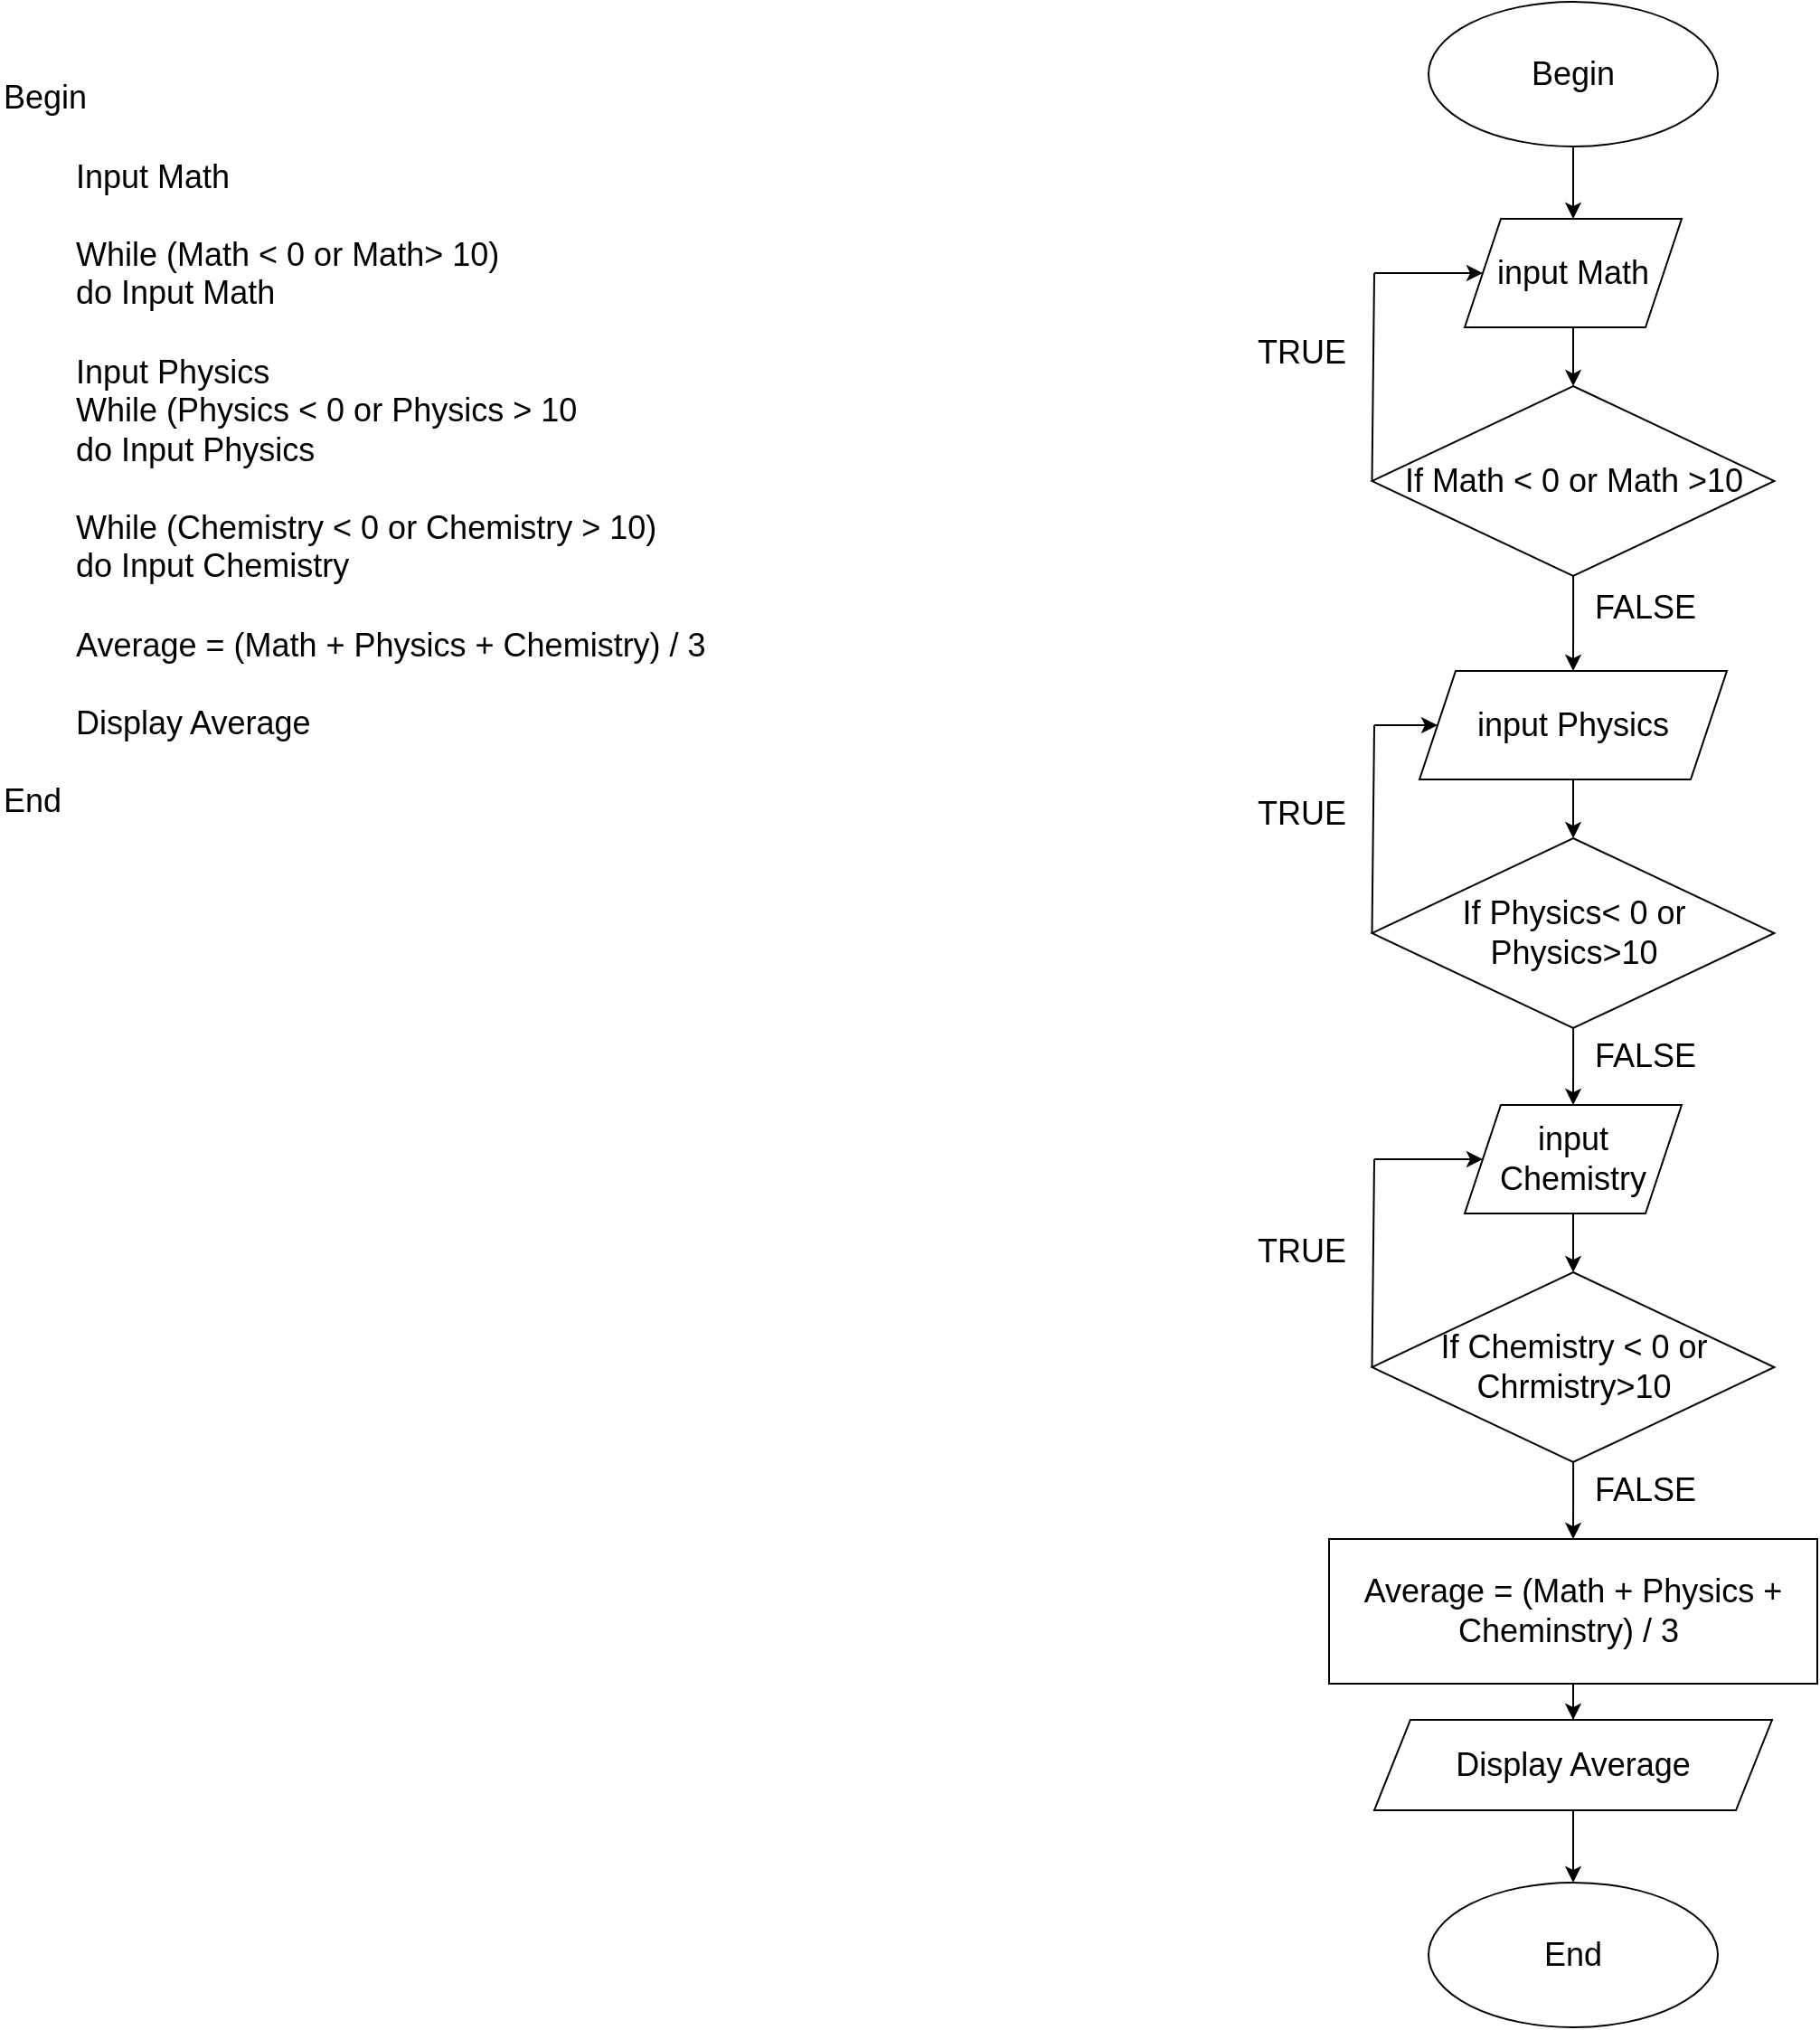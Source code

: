 <mxfile version="20.4.0" type="device" pages="5"><diagram id="Gj-cXgG-uG63LGO9mbZY" name="Average"><mxGraphModel dx="942" dy="1718" grid="1" gridSize="10" guides="1" tooltips="1" connect="1" arrows="1" fold="1" page="1" pageScale="1" pageWidth="827" pageHeight="1169" background="#ffffff" math="0" shadow="0"><root><mxCell id="0"/><mxCell id="1" parent="0"/><mxCell id="OdrpwAH7rBStssYbRGV3-32" value="Begin&lt;br&gt;&lt;br&gt;&lt;span style=&quot;white-space: pre;&quot;&gt;&#9;&lt;/span&gt;Input Math&lt;br&gt;&lt;br&gt;&lt;span style=&quot;white-space: pre;&quot;&gt;&lt;span style=&quot;white-space: pre;&quot;&gt;&#9;&lt;/span&gt;While (Math &amp;lt; 0 or Math&amp;gt; 10)&lt;br&gt;&lt;span style=&quot;white-space: pre;&quot;&gt;&#9;&lt;/span&gt;do Input Math&lt;br&gt;&lt;br&gt;&lt;span style=&quot;white-space: pre;&quot;&gt;&#9;&lt;/span&gt;Input Physics&lt;br&gt;&lt;span style=&quot;white-space: pre;&quot;&gt;&#9;&lt;/span&gt;While (Physics &amp;lt; 0 or Physics &amp;gt; 10&#9;&lt;/span&gt;&lt;br&gt;&lt;span style=&quot;white-space: pre;&quot;&gt;&#9;&lt;/span&gt;do Input Physics&lt;span style=&quot;white-space: pre;&quot;&gt;&#9;&lt;/span&gt;&lt;br&gt;&lt;br&gt;&lt;span style=&quot;white-space: pre;&quot;&gt;&#9;&lt;/span&gt;While (Chemistry &amp;lt; 0 or Chemistry &amp;gt; 10)&lt;br&gt;&lt;span style=&quot;white-space: pre;&quot;&gt;&#9;&lt;/span&gt;do Input Chemistry&lt;br&gt;&lt;span style=&quot;white-space: pre;&quot;&gt;&#9;&lt;/span&gt;&lt;br&gt;&lt;span style=&quot;white-space: pre;&quot;&gt;&#9;&lt;/span&gt;Average = (Math + Physics + Chemistry) / 3&lt;br&gt;&lt;span style=&quot;white-space: pre;&quot;&gt;&#9;&lt;/span&gt;&lt;br&gt;&lt;span style=&quot;white-space: pre;&quot;&gt;&#9;&lt;/span&gt;Display Average&lt;br&gt;&lt;br&gt;End" style="text;html=1;strokeColor=none;fillColor=none;align=left;verticalAlign=middle;whiteSpace=wrap;rounded=0;fontSize=18;" parent="1" vertex="1"><mxGeometry x="10" y="-87.5" width="460" height="430" as="geometry"/></mxCell><mxCell id="OdrpwAH7rBStssYbRGV3-38" value="" style="edgeStyle=orthogonalEdgeStyle;rounded=0;orthogonalLoop=1;jettySize=auto;html=1;fontSize=18;" parent="1" source="OdrpwAH7rBStssYbRGV3-35" target="OdrpwAH7rBStssYbRGV3-37" edge="1"><mxGeometry relative="1" as="geometry"/></mxCell><mxCell id="OdrpwAH7rBStssYbRGV3-35" value="Begin" style="ellipse;whiteSpace=wrap;html=1;fontSize=18;" parent="1" vertex="1"><mxGeometry x="800" y="-120" width="160" height="80" as="geometry"/></mxCell><mxCell id="OdrpwAH7rBStssYbRGV3-36" value="End" style="ellipse;whiteSpace=wrap;html=1;fontSize=18;" parent="1" vertex="1"><mxGeometry x="800" y="920" width="160" height="80" as="geometry"/></mxCell><mxCell id="OdrpwAH7rBStssYbRGV3-40" value="" style="edgeStyle=orthogonalEdgeStyle;rounded=0;orthogonalLoop=1;jettySize=auto;html=1;fontSize=18;" parent="1" source="OdrpwAH7rBStssYbRGV3-37" target="OdrpwAH7rBStssYbRGV3-39" edge="1"><mxGeometry relative="1" as="geometry"/></mxCell><mxCell id="OdrpwAH7rBStssYbRGV3-37" value="input Math" style="shape=parallelogram;perimeter=parallelogramPerimeter;whiteSpace=wrap;html=1;fixedSize=1;fontSize=18;" parent="1" vertex="1"><mxGeometry x="820" width="120" height="60" as="geometry"/></mxCell><mxCell id="OdrpwAH7rBStssYbRGV3-52" value="" style="edgeStyle=orthogonalEdgeStyle;rounded=0;orthogonalLoop=1;jettySize=auto;html=1;fontSize=18;" parent="1" source="OdrpwAH7rBStssYbRGV3-39" target="OdrpwAH7rBStssYbRGV3-47" edge="1"><mxGeometry relative="1" as="geometry"/></mxCell><mxCell id="OdrpwAH7rBStssYbRGV3-39" value="If Math &amp;lt; 0 or Math &amp;gt;10" style="rhombus;whiteSpace=wrap;html=1;fontSize=18;" parent="1" vertex="1"><mxGeometry x="768.75" y="92.5" width="222.5" height="105" as="geometry"/></mxCell><mxCell id="OdrpwAH7rBStssYbRGV3-46" value="" style="edgeStyle=orthogonalEdgeStyle;rounded=0;orthogonalLoop=1;jettySize=auto;html=1;fontSize=18;" parent="1" source="OdrpwAH7rBStssYbRGV3-47" target="OdrpwAH7rBStssYbRGV3-48" edge="1"><mxGeometry relative="1" as="geometry"/></mxCell><mxCell id="OdrpwAH7rBStssYbRGV3-47" value="input Physics" style="shape=parallelogram;perimeter=parallelogramPerimeter;whiteSpace=wrap;html=1;fixedSize=1;fontSize=18;" parent="1" vertex="1"><mxGeometry x="795" y="250" width="170" height="60" as="geometry"/></mxCell><mxCell id="OdrpwAH7rBStssYbRGV3-54" value="" style="edgeStyle=orthogonalEdgeStyle;rounded=0;orthogonalLoop=1;jettySize=auto;html=1;fontSize=18;" parent="1" source="OdrpwAH7rBStssYbRGV3-48" target="OdrpwAH7rBStssYbRGV3-50" edge="1"><mxGeometry relative="1" as="geometry"/></mxCell><mxCell id="OdrpwAH7rBStssYbRGV3-48" value="If Physics&amp;lt; 0 or Physics&amp;gt;10" style="rhombus;whiteSpace=wrap;html=1;fontSize=18;" parent="1" vertex="1"><mxGeometry x="768.75" y="342.5" width="222.5" height="105" as="geometry"/></mxCell><mxCell id="OdrpwAH7rBStssYbRGV3-49" value="" style="edgeStyle=orthogonalEdgeStyle;rounded=0;orthogonalLoop=1;jettySize=auto;html=1;fontSize=18;" parent="1" source="OdrpwAH7rBStssYbRGV3-50" target="OdrpwAH7rBStssYbRGV3-51" edge="1"><mxGeometry relative="1" as="geometry"/></mxCell><mxCell id="OdrpwAH7rBStssYbRGV3-50" value="input Chemistry" style="shape=parallelogram;perimeter=parallelogramPerimeter;whiteSpace=wrap;html=1;fixedSize=1;fontSize=18;" parent="1" vertex="1"><mxGeometry x="820" y="490" width="120" height="60" as="geometry"/></mxCell><mxCell id="OdrpwAH7rBStssYbRGV3-55" value="" style="edgeStyle=orthogonalEdgeStyle;rounded=0;orthogonalLoop=1;jettySize=auto;html=1;fontSize=18;" parent="1" source="OdrpwAH7rBStssYbRGV3-51" target="OdrpwAH7rBStssYbRGV3-53" edge="1"><mxGeometry relative="1" as="geometry"/></mxCell><mxCell id="OdrpwAH7rBStssYbRGV3-51" value="If Chemistry &amp;lt; 0 or Chrmistry&amp;gt;10" style="rhombus;whiteSpace=wrap;html=1;fontSize=18;" parent="1" vertex="1"><mxGeometry x="768.75" y="582.5" width="222.5" height="105" as="geometry"/></mxCell><mxCell id="OdrpwAH7rBStssYbRGV3-57" value="" style="edgeStyle=orthogonalEdgeStyle;rounded=0;orthogonalLoop=1;jettySize=auto;html=1;fontSize=18;" parent="1" source="OdrpwAH7rBStssYbRGV3-53" target="OdrpwAH7rBStssYbRGV3-56" edge="1"><mxGeometry relative="1" as="geometry"/></mxCell><mxCell id="OdrpwAH7rBStssYbRGV3-53" value="Average = (Math + Physics + Cheminstry) / 3&amp;nbsp;" style="rounded=0;whiteSpace=wrap;html=1;fontSize=18;" parent="1" vertex="1"><mxGeometry x="745" y="730" width="270" height="80" as="geometry"/></mxCell><mxCell id="OdrpwAH7rBStssYbRGV3-58" value="" style="edgeStyle=orthogonalEdgeStyle;rounded=0;orthogonalLoop=1;jettySize=auto;html=1;fontSize=18;" parent="1" source="OdrpwAH7rBStssYbRGV3-56" target="OdrpwAH7rBStssYbRGV3-36" edge="1"><mxGeometry relative="1" as="geometry"/></mxCell><mxCell id="OdrpwAH7rBStssYbRGV3-56" value="Display Average" style="shape=parallelogram;perimeter=parallelogramPerimeter;whiteSpace=wrap;html=1;fixedSize=1;fontSize=18;" parent="1" vertex="1"><mxGeometry x="770" y="830" width="220" height="50" as="geometry"/></mxCell><mxCell id="OdrpwAH7rBStssYbRGV3-61" value="" style="endArrow=none;html=1;rounded=0;fontSize=18;exitX=0;exitY=0.5;exitDx=0;exitDy=0;" parent="1" source="OdrpwAH7rBStssYbRGV3-39" edge="1"><mxGeometry width="50" height="50" relative="1" as="geometry"><mxPoint x="760" y="120" as="sourcePoint"/><mxPoint x="770" y="30" as="targetPoint"/></mxGeometry></mxCell><mxCell id="OdrpwAH7rBStssYbRGV3-62" value="" style="endArrow=classic;html=1;rounded=0;fontSize=18;entryX=0;entryY=0.5;entryDx=0;entryDy=0;" parent="1" target="OdrpwAH7rBStssYbRGV3-37" edge="1"><mxGeometry width="50" height="50" relative="1" as="geometry"><mxPoint x="770" y="30" as="sourcePoint"/><mxPoint x="730" y="90" as="targetPoint"/></mxGeometry></mxCell><mxCell id="OdrpwAH7rBStssYbRGV3-65" value="" style="endArrow=none;html=1;rounded=0;fontSize=18;exitX=0;exitY=0.5;exitDx=0;exitDy=0;" parent="1" edge="1"><mxGeometry width="50" height="50" relative="1" as="geometry"><mxPoint x="768.75" y="395" as="sourcePoint"/><mxPoint x="770" y="280" as="targetPoint"/></mxGeometry></mxCell><mxCell id="OdrpwAH7rBStssYbRGV3-66" value="" style="endArrow=classic;html=1;rounded=0;fontSize=18;entryX=0;entryY=0.5;entryDx=0;entryDy=0;" parent="1" target="OdrpwAH7rBStssYbRGV3-47" edge="1"><mxGeometry width="50" height="50" relative="1" as="geometry"><mxPoint x="770" y="280" as="sourcePoint"/><mxPoint x="800" y="280" as="targetPoint"/></mxGeometry></mxCell><mxCell id="OdrpwAH7rBStssYbRGV3-67" value="" style="endArrow=none;html=1;rounded=0;fontSize=18;exitX=0;exitY=0.5;exitDx=0;exitDy=0;" parent="1" edge="1"><mxGeometry width="50" height="50" relative="1" as="geometry"><mxPoint x="768.75" y="635" as="sourcePoint"/><mxPoint x="770" y="520" as="targetPoint"/></mxGeometry></mxCell><mxCell id="OdrpwAH7rBStssYbRGV3-68" value="" style="endArrow=classic;html=1;rounded=0;fontSize=18;entryX=0;entryY=0.5;entryDx=0;entryDy=0;" parent="1" target="OdrpwAH7rBStssYbRGV3-50" edge="1"><mxGeometry width="50" height="50" relative="1" as="geometry"><mxPoint x="770" y="520" as="sourcePoint"/><mxPoint x="805" y="520" as="targetPoint"/></mxGeometry></mxCell><mxCell id="OdrpwAH7rBStssYbRGV3-69" value="FALSE" style="text;html=1;strokeColor=none;fillColor=none;align=center;verticalAlign=middle;whiteSpace=wrap;rounded=0;fontSize=18;" parent="1" vertex="1"><mxGeometry x="890" y="687.5" width="60" height="30" as="geometry"/></mxCell><mxCell id="OdrpwAH7rBStssYbRGV3-70" value="FALSE" style="text;html=1;strokeColor=none;fillColor=none;align=center;verticalAlign=middle;whiteSpace=wrap;rounded=0;fontSize=18;" parent="1" vertex="1"><mxGeometry x="890" y="447.5" width="60" height="30" as="geometry"/></mxCell><mxCell id="OdrpwAH7rBStssYbRGV3-71" value="FALSE" style="text;html=1;strokeColor=none;fillColor=none;align=center;verticalAlign=middle;whiteSpace=wrap;rounded=0;fontSize=18;" parent="1" vertex="1"><mxGeometry x="890" y="200" width="60" height="30" as="geometry"/></mxCell><mxCell id="OdrpwAH7rBStssYbRGV3-72" value="TRUE" style="text;html=1;strokeColor=none;fillColor=none;align=center;verticalAlign=middle;whiteSpace=wrap;rounded=0;fontSize=18;" parent="1" vertex="1"><mxGeometry x="700" y="60" width="60" height="27.5" as="geometry"/></mxCell><mxCell id="OdrpwAH7rBStssYbRGV3-73" value="TRUE" style="text;html=1;strokeColor=none;fillColor=none;align=center;verticalAlign=middle;whiteSpace=wrap;rounded=0;fontSize=18;" parent="1" vertex="1"><mxGeometry x="700" y="315" width="60" height="27.5" as="geometry"/></mxCell><mxCell id="OdrpwAH7rBStssYbRGV3-74" value="TRUE" style="text;html=1;strokeColor=none;fillColor=none;align=center;verticalAlign=middle;whiteSpace=wrap;rounded=0;fontSize=18;" parent="1" vertex="1"><mxGeometry x="700" y="557" width="60" height="27.5" as="geometry"/></mxCell></root></mxGraphModel></diagram><diagram id="vRK69ELGbszReui7NWsP" name="USD -&gt; VND"><mxGraphModel dx="1769" dy="1718" grid="1" gridSize="10" guides="1" tooltips="1" connect="1" arrows="1" fold="1" page="1" pageScale="1" pageWidth="827" pageHeight="1169" math="0" shadow="0"><root><mxCell id="0"/><mxCell id="1" parent="0"/><mxCell id="s2RcL4AylDqgbi4t9RtM-1" value="Begin&lt;br&gt;&lt;br&gt;&lt;span style=&quot;white-space: pre;&quot;&gt;&#9;&lt;/span&gt;input USD&lt;br&gt;&lt;br&gt;&lt;span style=&quot;white-space: pre;&quot;&gt;&#9;&lt;/span&gt;while USD &amp;lt; 0&lt;span style=&quot;white-space: pre;&quot;&gt;&#9;&lt;/span&gt;&lt;br&gt;&lt;span style=&quot;white-space: pre;&quot;&gt;&#9;&lt;/span&gt;do input USD&lt;br&gt;&lt;br&gt;&lt;span style=&quot;white-space: pre;&quot;&gt;&#9;&lt;/span&gt;VND = USD * 23000&lt;br&gt;&lt;span style=&quot;white-space: pre;&quot;&gt;&#9;&lt;/span&gt;&lt;br&gt;&lt;span style=&quot;white-space: pre;&quot;&gt;&#9;&lt;/span&gt;Display VND&amp;nbsp;&lt;br&gt;&lt;br&gt;End" style="text;html=1;strokeColor=none;fillColor=none;align=left;verticalAlign=middle;whiteSpace=wrap;rounded=0;fontSize=18;" parent="1" vertex="1"><mxGeometry x="-10" y="-60" width="460" height="430" as="geometry"/></mxCell><mxCell id="xqc7b-iCN_X2IrW0cnJ2-1" value="" style="edgeStyle=orthogonalEdgeStyle;rounded=0;orthogonalLoop=1;jettySize=auto;html=1;fontSize=18;" parent="1" source="xqc7b-iCN_X2IrW0cnJ2-2" target="xqc7b-iCN_X2IrW0cnJ2-5" edge="1"><mxGeometry relative="1" as="geometry"/></mxCell><mxCell id="xqc7b-iCN_X2IrW0cnJ2-2" value="Begin" style="ellipse;whiteSpace=wrap;html=1;fontSize=18;" parent="1" vertex="1"><mxGeometry x="599" y="-120" width="160" height="80" as="geometry"/></mxCell><mxCell id="xqc7b-iCN_X2IrW0cnJ2-3" value="End" style="ellipse;whiteSpace=wrap;html=1;fontSize=18;" parent="1" vertex="1"><mxGeometry x="599" y="440" width="160" height="80" as="geometry"/></mxCell><mxCell id="xqc7b-iCN_X2IrW0cnJ2-4" value="" style="edgeStyle=orthogonalEdgeStyle;rounded=0;orthogonalLoop=1;jettySize=auto;html=1;fontSize=18;" parent="1" source="xqc7b-iCN_X2IrW0cnJ2-5" target="xqc7b-iCN_X2IrW0cnJ2-7" edge="1"><mxGeometry relative="1" as="geometry"/></mxCell><mxCell id="xqc7b-iCN_X2IrW0cnJ2-5" value="input USD" style="shape=parallelogram;perimeter=parallelogramPerimeter;whiteSpace=wrap;html=1;fixedSize=1;fontSize=18;" parent="1" vertex="1"><mxGeometry x="619" width="120" height="60" as="geometry"/></mxCell><mxCell id="xqc7b-iCN_X2IrW0cnJ2-6" value="" style="edgeStyle=orthogonalEdgeStyle;rounded=0;orthogonalLoop=1;jettySize=auto;html=1;fontSize=18;" parent="1" source="xqc7b-iCN_X2IrW0cnJ2-7" edge="1"><mxGeometry relative="1" as="geometry"><mxPoint x="679" y="250" as="targetPoint"/></mxGeometry></mxCell><mxCell id="xqc7b-iCN_X2IrW0cnJ2-7" value="If USD &amp;lt; 0" style="rhombus;whiteSpace=wrap;html=1;fontSize=18;" parent="1" vertex="1"><mxGeometry x="567.75" y="92.5" width="222.5" height="105" as="geometry"/></mxCell><mxCell id="xqc7b-iCN_X2IrW0cnJ2-16" value="" style="edgeStyle=orthogonalEdgeStyle;rounded=0;orthogonalLoop=1;jettySize=auto;html=1;fontSize=18;" parent="1" source="xqc7b-iCN_X2IrW0cnJ2-17" target="xqc7b-iCN_X2IrW0cnJ2-19" edge="1"><mxGeometry relative="1" as="geometry"/></mxCell><mxCell id="xqc7b-iCN_X2IrW0cnJ2-17" value="VND = USD * 23000" style="rounded=0;whiteSpace=wrap;html=1;fontSize=18;" parent="1" vertex="1"><mxGeometry x="544" y="250" width="270" height="80" as="geometry"/></mxCell><mxCell id="xqc7b-iCN_X2IrW0cnJ2-18" value="" style="edgeStyle=orthogonalEdgeStyle;rounded=0;orthogonalLoop=1;jettySize=auto;html=1;fontSize=18;" parent="1" source="xqc7b-iCN_X2IrW0cnJ2-19" target="xqc7b-iCN_X2IrW0cnJ2-3" edge="1"><mxGeometry relative="1" as="geometry"/></mxCell><mxCell id="xqc7b-iCN_X2IrW0cnJ2-19" value="Display VND" style="shape=parallelogram;perimeter=parallelogramPerimeter;whiteSpace=wrap;html=1;fixedSize=1;fontSize=18;" parent="1" vertex="1"><mxGeometry x="569" y="350" width="220" height="50" as="geometry"/></mxCell><mxCell id="xqc7b-iCN_X2IrW0cnJ2-20" value="" style="endArrow=none;html=1;rounded=0;fontSize=18;exitX=0;exitY=0.5;exitDx=0;exitDy=0;" parent="1" source="xqc7b-iCN_X2IrW0cnJ2-7" edge="1"><mxGeometry width="50" height="50" relative="1" as="geometry"><mxPoint x="559" y="120" as="sourcePoint"/><mxPoint x="569" y="30" as="targetPoint"/></mxGeometry></mxCell><mxCell id="xqc7b-iCN_X2IrW0cnJ2-21" value="" style="endArrow=classic;html=1;rounded=0;fontSize=18;entryX=0;entryY=0.5;entryDx=0;entryDy=0;" parent="1" target="xqc7b-iCN_X2IrW0cnJ2-5" edge="1"><mxGeometry width="50" height="50" relative="1" as="geometry"><mxPoint x="569" y="30" as="sourcePoint"/><mxPoint x="529" y="90" as="targetPoint"/></mxGeometry></mxCell><mxCell id="xqc7b-iCN_X2IrW0cnJ2-28" value="FALSE" style="text;html=1;strokeColor=none;fillColor=none;align=center;verticalAlign=middle;whiteSpace=wrap;rounded=0;fontSize=18;" parent="1" vertex="1"><mxGeometry x="689" y="200" width="60" height="30" as="geometry"/></mxCell><mxCell id="xqc7b-iCN_X2IrW0cnJ2-29" value="TRUE" style="text;html=1;strokeColor=none;fillColor=none;align=center;verticalAlign=middle;whiteSpace=wrap;rounded=0;fontSize=18;" parent="1" vertex="1"><mxGeometry x="499" y="60" width="60" height="27.5" as="geometry"/></mxCell></root></mxGraphModel></diagram><diagram id="Z0B2PLFW4Famt-IN3JL5" name="FindingMax"><mxGraphModel dx="942" dy="1718" grid="1" gridSize="10" guides="1" tooltips="1" connect="1" arrows="1" fold="1" page="1" pageScale="1" pageWidth="827" pageHeight="1169" math="0" shadow="0"><root><mxCell id="0"/><mxCell id="1" parent="0"/><mxCell id="uZWhf2H5_K3VDK1UaJ3D-1" value="Begin&lt;br&gt;&lt;br&gt;&lt;span style=&quot;white-space: pre;&quot;&gt;&#9;&lt;/span&gt;Input a,b,c&lt;br&gt;&lt;br&gt;&lt;span style=&quot;white-space: pre;&quot;&gt;&lt;span style=&quot;white-space: pre;&quot;&gt;&#9;&lt;/span&gt;a = max;&lt;br&gt;&lt;br&gt;&lt;span style=&quot;white-space: pre;&quot;&gt;&#9;&lt;/span&gt;if b &amp;gt;= max&lt;br&gt;&lt;span style=&quot;white-space: pre;&quot;&gt;&#9;&lt;/span&gt;&lt;span style=&quot;white-space: pre;&quot;&gt;&#9;&lt;/span&gt;b = max;&lt;br&gt;&lt;br&gt;&lt;span style=&quot;white-space: pre;&quot;&gt;&#9;&lt;/span&gt;&lt;br&gt;&lt;span style=&quot;white-space: pre;&quot;&gt;&#9;&lt;/span&gt;if c &amp;gt;= max&lt;br&gt;&lt;span style=&quot;white-space: pre;&quot;&gt;&#9;&lt;/span&gt;&lt;span style=&quot;white-space: pre;&quot;&gt;&#9;&lt;/span&gt;c = max;&lt;br&gt;&lt;span style=&quot;white-space: pre;&quot;&gt;&#9;&lt;/span&gt;&lt;br&gt;&lt;br&gt;&lt;span style=&quot;white-space: pre;&quot;&gt;&#9;&lt;/span&gt;Display max;&lt;br&gt;&lt;/span&gt;&lt;br&gt;&lt;br&gt;End" style="text;html=1;strokeColor=none;fillColor=none;align=left;verticalAlign=middle;whiteSpace=wrap;rounded=0;fontSize=18;" parent="1" vertex="1"><mxGeometry x="60" y="-102.5" width="220" height="430" as="geometry"/></mxCell><mxCell id="JkDGmCRLWujAIQRv-2kg-1" value="" style="edgeStyle=orthogonalEdgeStyle;rounded=0;orthogonalLoop=1;jettySize=auto;html=1;fontSize=18;" parent="1" source="JkDGmCRLWujAIQRv-2kg-2" target="JkDGmCRLWujAIQRv-2kg-5" edge="1"><mxGeometry relative="1" as="geometry"/></mxCell><mxCell id="JkDGmCRLWujAIQRv-2kg-2" value="Begin" style="ellipse;whiteSpace=wrap;html=1;fontSize=18;" parent="1" vertex="1"><mxGeometry x="600" y="-120" width="160" height="80" as="geometry"/></mxCell><mxCell id="JkDGmCRLWujAIQRv-2kg-3" value="End" style="ellipse;whiteSpace=wrap;html=1;fontSize=18;" parent="1" vertex="1"><mxGeometry x="599.75" y="650" width="160" height="80" as="geometry"/></mxCell><mxCell id="YIokwxxJfDdeM8pzfDAC-5" style="edgeStyle=orthogonalEdgeStyle;rounded=0;orthogonalLoop=1;jettySize=auto;html=1;entryX=0.5;entryY=0;entryDx=0;entryDy=0;" parent="1" source="JkDGmCRLWujAIQRv-2kg-5" target="JkDGmCRLWujAIQRv-2kg-7" edge="1"><mxGeometry relative="1" as="geometry"/></mxCell><mxCell id="JkDGmCRLWujAIQRv-2kg-5" value="input a,b,c" style="shape=parallelogram;perimeter=parallelogramPerimeter;whiteSpace=wrap;html=1;fixedSize=1;fontSize=18;" parent="1" vertex="1"><mxGeometry x="620" width="120" height="60" as="geometry"/></mxCell><mxCell id="JkDGmCRLWujAIQRv-2kg-36" value="" style="edgeStyle=orthogonalEdgeStyle;rounded=0;orthogonalLoop=1;jettySize=auto;html=1;" parent="1" source="JkDGmCRLWujAIQRv-2kg-7" target="JkDGmCRLWujAIQRv-2kg-33" edge="1"><mxGeometry relative="1" as="geometry"/></mxCell><mxCell id="YIokwxxJfDdeM8pzfDAC-2" value="" style="edgeStyle=orthogonalEdgeStyle;rounded=0;orthogonalLoop=1;jettySize=auto;html=1;" parent="1" source="JkDGmCRLWujAIQRv-2kg-7" target="YIokwxxJfDdeM8pzfDAC-1" edge="1"><mxGeometry relative="1" as="geometry"/></mxCell><mxCell id="JkDGmCRLWujAIQRv-2kg-7" value="b &amp;gt; a" style="rhombus;whiteSpace=wrap;html=1;fontSize=18;" parent="1" vertex="1"><mxGeometry x="569" y="120" width="222.5" height="105" as="geometry"/></mxCell><mxCell id="mSjntkEgLQuUWV9dUPB6-23" value="" style="edgeStyle=orthogonalEdgeStyle;rounded=0;orthogonalLoop=1;jettySize=auto;html=1;" parent="1" source="JkDGmCRLWujAIQRv-2kg-11" target="JkDGmCRLWujAIQRv-2kg-3" edge="1"><mxGeometry relative="1" as="geometry"/></mxCell><mxCell id="JkDGmCRLWujAIQRv-2kg-11" value="Display &quot;max&quot; = c" style="shape=parallelogram;perimeter=parallelogramPerimeter;whiteSpace=wrap;html=1;fixedSize=1;fontSize=18;" parent="1" vertex="1"><mxGeometry x="569.5" y="530" width="220" height="49" as="geometry"/></mxCell><mxCell id="JkDGmCRLWujAIQRv-2kg-14" value="FALSE" style="text;html=1;strokeColor=none;fillColor=none;align=center;verticalAlign=middle;whiteSpace=wrap;rounded=0;fontSize=18;" parent="1" vertex="1"><mxGeometry x="578" y="220" width="60" height="30" as="geometry"/></mxCell><mxCell id="JkDGmCRLWujAIQRv-2kg-15" value="TRUE" style="text;html=1;strokeColor=none;fillColor=none;align=center;verticalAlign=middle;whiteSpace=wrap;rounded=0;fontSize=18;" parent="1" vertex="1"><mxGeometry x="700" y="220" width="60" height="27.5" as="geometry"/></mxCell><mxCell id="mSjntkEgLQuUWV9dUPB6-15" value="" style="edgeStyle=orthogonalEdgeStyle;rounded=0;orthogonalLoop=1;jettySize=auto;html=1;" parent="1" source="JkDGmCRLWujAIQRv-2kg-33" target="mSjntkEgLQuUWV9dUPB6-6" edge="1"><mxGeometry relative="1" as="geometry"/></mxCell><mxCell id="JkDGmCRLWujAIQRv-2kg-33" value="max = b" style="shape=parallelogram;perimeter=parallelogramPerimeter;whiteSpace=wrap;html=1;fixedSize=1;fontSize=18;" parent="1" vertex="1"><mxGeometry x="720" y="262.5" width="120" height="60" as="geometry"/></mxCell><mxCell id="mSjntkEgLQuUWV9dUPB6-5" value="" style="edgeStyle=orthogonalEdgeStyle;rounded=0;orthogonalLoop=1;jettySize=auto;html=1;" parent="1" edge="1"><mxGeometry relative="1" as="geometry"><mxPoint x="677.765" y="454.993" as="sourcePoint"/><mxPoint x="677.765" y="530" as="targetPoint"/></mxGeometry></mxCell><mxCell id="mSjntkEgLQuUWV9dUPB6-25" style="edgeStyle=orthogonalEdgeStyle;rounded=0;orthogonalLoop=1;jettySize=auto;html=1;" parent="1" source="mSjntkEgLQuUWV9dUPB6-6" edge="1"><mxGeometry relative="1" as="geometry"><mxPoint x="460" y="417.5" as="targetPoint"/></mxGeometry></mxCell><mxCell id="mSjntkEgLQuUWV9dUPB6-6" value="c &amp;gt; max" style="rhombus;whiteSpace=wrap;html=1;fontSize=18;" parent="1" vertex="1"><mxGeometry x="566.5" y="365" width="222.5" height="105" as="geometry"/></mxCell><mxCell id="mSjntkEgLQuUWV9dUPB6-8" value="TRUE" style="text;html=1;strokeColor=none;fillColor=none;align=center;verticalAlign=middle;whiteSpace=wrap;rounded=0;fontSize=18;" parent="1" vertex="1"><mxGeometry x="690" y="470" width="60" height="27.5" as="geometry"/></mxCell><mxCell id="mSjntkEgLQuUWV9dUPB6-28" style="edgeStyle=orthogonalEdgeStyle;rounded=0;orthogonalLoop=1;jettySize=auto;html=1;entryX=0;entryY=0.5;entryDx=0;entryDy=0;" parent="1" source="mSjntkEgLQuUWV9dUPB6-26" target="JkDGmCRLWujAIQRv-2kg-3" edge="1"><mxGeometry relative="1" as="geometry"><Array as="points"><mxPoint x="360" y="690"/></Array></mxGeometry></mxCell><mxCell id="mSjntkEgLQuUWV9dUPB6-26" value="Display max" style="shape=parallelogram;perimeter=parallelogramPerimeter;whiteSpace=wrap;html=1;fixedSize=1;fontSize=18;" parent="1" vertex="1"><mxGeometry x="250" y="393" width="220" height="49" as="geometry"/></mxCell><mxCell id="mSjntkEgLQuUWV9dUPB6-27" value="FALSE" style="text;html=1;strokeColor=none;fillColor=none;align=center;verticalAlign=middle;whiteSpace=wrap;rounded=0;fontSize=18;" parent="1" vertex="1"><mxGeometry x="490" y="380" width="60" height="30" as="geometry"/></mxCell><mxCell id="YIokwxxJfDdeM8pzfDAC-4" style="edgeStyle=orthogonalEdgeStyle;rounded=0;orthogonalLoop=1;jettySize=auto;html=1;entryX=0.5;entryY=0;entryDx=0;entryDy=0;" parent="1" source="YIokwxxJfDdeM8pzfDAC-1" target="mSjntkEgLQuUWV9dUPB6-6" edge="1"><mxGeometry relative="1" as="geometry"/></mxCell><mxCell id="YIokwxxJfDdeM8pzfDAC-1" value="max = a" style="shape=parallelogram;perimeter=parallelogramPerimeter;whiteSpace=wrap;html=1;fixedSize=1;fontSize=18;" parent="1" vertex="1"><mxGeometry x="508" y="262.5" width="119" height="60" as="geometry"/></mxCell></root></mxGraphModel></diagram><diagram id="SKqm-XGBuWXBfxLXKCz8" name="FindingMaxfromN"><mxGraphModel dx="942" dy="1718" grid="1" gridSize="10" guides="1" tooltips="1" connect="1" arrows="1" fold="1" page="1" pageScale="1" pageWidth="827" pageHeight="1169" math="0" shadow="0"><root><mxCell id="0"/><mxCell id="1" parent="0"/><mxCell id="GaO9NTNjSJZUH3pwaocL-1" value="Begin&lt;br&gt;&lt;br&gt;&lt;span style=&quot;white-space: pre;&quot;&gt;&#9;&lt;/span&gt;input number n&lt;br&gt;&lt;span style=&quot;white-space: pre;&quot;&gt;&#9;&lt;/span&gt;input a1, a2, ... a&lt;b&gt;&lt;i&gt;n&lt;/i&gt;&lt;/b&gt;&lt;br&gt;&lt;span style=&quot;white-space: pre;&quot;&gt;&#9;&lt;/span&gt;&lt;br&gt;&lt;span style=&quot;white-space: pre;&quot;&gt;&#9;&lt;/span&gt;max = a1&lt;br&gt;&lt;span style=&quot;white-space: pre;&quot;&gt;&#9;&lt;/span&gt;i = 2&lt;br&gt;&lt;br&gt;&lt;span style=&quot;white-space: pre;&quot;&gt;&#9;&lt;/span&gt;While &lt;b&gt;&lt;i&gt;i&lt;/i&gt;&lt;/b&gt;&amp;nbsp;&amp;lt;= n&lt;br&gt;&lt;br&gt;&lt;span style=&quot;white-space: pre;&quot;&gt;&#9;&lt;/span&gt;do&amp;nbsp;&lt;span style=&quot;white-space: pre;&quot;&gt;&#9;&lt;/span&gt;&lt;br&gt;&lt;span style=&quot;white-space: pre;&quot;&gt;&lt;span style=&quot;white-space: pre;&quot;&gt;&#9;&lt;span style=&quot;white-space: pre;&quot;&gt;&#9;&lt;/span&gt;&lt;/span&gt;if a&lt;b&gt;&lt;i&gt;i&lt;/i&gt;&lt;/b&gt; &amp;gt; max&lt;br&gt;&lt;span style=&quot;white-space: pre;&quot;&gt;&#9;&lt;/span&gt;&lt;span style=&quot;white-space: pre;&quot;&gt;&#9;&lt;span style=&quot;white-space: pre;&quot;&gt;&#9;&lt;/span&gt;&lt;/span&gt;max = a&lt;b&gt;&lt;i&gt;i&lt;/i&gt;&lt;/b&gt;&lt;br&gt;&lt;span style=&quot;white-space: pre;&quot;&gt;&#9;&lt;/span&gt;&lt;span style=&quot;white-space: pre;&quot;&gt;&#9;&lt;/span&gt;End if&lt;br&gt;&lt;br&gt;&lt;span style=&quot;white-space: pre;&quot;&gt;&#9;&lt;/span&gt;i = i +1&lt;br&gt;&lt;br&gt;&lt;span style=&quot;white-space: pre;&quot;&gt;&#9;&lt;/span&gt;End do&lt;br&gt;&lt;br&gt;&lt;span style=&quot;white-space: pre;&quot;&gt;&#9;&lt;/span&gt;Display max&lt;br&gt;&lt;/span&gt;&lt;br&gt;End" style="text;html=1;strokeColor=none;fillColor=none;align=left;verticalAlign=middle;whiteSpace=wrap;rounded=0;fontSize=18;" parent="1" vertex="1"><mxGeometry x="60" y="-110" width="230" height="460" as="geometry"/></mxCell><mxCell id="tnHj04jkUapg9B7AQKVe-4" value="" style="edgeStyle=orthogonalEdgeStyle;rounded=0;orthogonalLoop=1;jettySize=auto;html=1;fontSize=18;" parent="1" source="tnHj04jkUapg9B7AQKVe-1" target="tnHj04jkUapg9B7AQKVe-3" edge="1"><mxGeometry relative="1" as="geometry"/></mxCell><mxCell id="tnHj04jkUapg9B7AQKVe-1" value="&lt;font style=&quot;font-size: 18px;&quot;&gt;Begin&lt;/font&gt;" style="ellipse;whiteSpace=wrap;html=1;" parent="1" vertex="1"><mxGeometry x="595" y="-90" width="150" height="80" as="geometry"/></mxCell><mxCell id="tnHj04jkUapg9B7AQKVe-2" value="&lt;font style=&quot;font-size: 18px;&quot;&gt;End&lt;/font&gt;" style="ellipse;whiteSpace=wrap;html=1;" parent="1" vertex="1"><mxGeometry x="610" y="890" width="120" height="80" as="geometry"/></mxCell><mxCell id="tnHj04jkUapg9B7AQKVe-48" value="" style="edgeStyle=orthogonalEdgeStyle;rounded=0;orthogonalLoop=1;jettySize=auto;html=1;fontSize=12;" parent="1" source="tnHj04jkUapg9B7AQKVe-3" target="tnHj04jkUapg9B7AQKVe-42" edge="1"><mxGeometry relative="1" as="geometry"/></mxCell><mxCell id="tnHj04jkUapg9B7AQKVe-3" value="input n" style="shape=parallelogram;perimeter=parallelogramPerimeter;whiteSpace=wrap;html=1;fixedSize=1;fontSize=18;" parent="1" vertex="1"><mxGeometry x="575" y="30" width="190" height="40" as="geometry"/></mxCell><mxCell id="tnHj04jkUapg9B7AQKVe-9" value="" style="edgeStyle=orthogonalEdgeStyle;rounded=0;orthogonalLoop=1;jettySize=auto;html=1;fontSize=18;" parent="1" source="tnHj04jkUapg9B7AQKVe-5" edge="1"><mxGeometry relative="1" as="geometry"><mxPoint x="670" y="320" as="targetPoint"/></mxGeometry></mxCell><mxCell id="tnHj04jkUapg9B7AQKVe-5" value="input a1, a2, ... a&lt;b&gt;&lt;i&gt;n&lt;/i&gt;&lt;/b&gt;" style="shape=parallelogram;perimeter=parallelogramPerimeter;whiteSpace=wrap;html=1;fixedSize=1;fontSize=18;" parent="1" vertex="1"><mxGeometry x="575" y="240" width="190" height="40" as="geometry"/></mxCell><mxCell id="tnHj04jkUapg9B7AQKVe-18" value="" style="edgeStyle=orthogonalEdgeStyle;rounded=0;orthogonalLoop=1;jettySize=auto;html=1;fontSize=18;" parent="1" source="tnHj04jkUapg9B7AQKVe-7" target="tnHj04jkUapg9B7AQKVe-17" edge="1"><mxGeometry relative="1" as="geometry"/></mxCell><mxCell id="tnHj04jkUapg9B7AQKVe-23" style="edgeStyle=orthogonalEdgeStyle;rounded=0;orthogonalLoop=1;jettySize=auto;html=1;fontSize=18;" parent="1" source="tnHj04jkUapg9B7AQKVe-7" target="tnHj04jkUapg9B7AQKVe-20" edge="1"><mxGeometry relative="1" as="geometry"><Array as="points"><mxPoint x="810" y="450"/><mxPoint x="810" y="820"/></Array></mxGeometry></mxCell><mxCell id="tnHj04jkUapg9B7AQKVe-7" value="&lt;b&gt;&lt;i&gt;i&amp;nbsp;&lt;/i&gt;&lt;/b&gt;&amp;lt;= n" style="rhombus;whiteSpace=wrap;html=1;fontSize=18;" parent="1" vertex="1"><mxGeometry x="630" y="410" width="80" height="80" as="geometry"/></mxCell><mxCell id="tnHj04jkUapg9B7AQKVe-10" value="" style="edgeStyle=orthogonalEdgeStyle;rounded=0;orthogonalLoop=1;jettySize=auto;html=1;fontSize=18;" parent="1" target="tnHj04jkUapg9B7AQKVe-7" edge="1"><mxGeometry relative="1" as="geometry"><mxPoint x="670" y="360" as="sourcePoint"/></mxGeometry></mxCell><mxCell id="tnHj04jkUapg9B7AQKVe-16" value="max = a1&lt;br&gt;&lt;b&gt;&lt;i&gt;i&amp;nbsp;&lt;/i&gt;&lt;/b&gt;&amp;nbsp;= 2" style="rounded=0;whiteSpace=wrap;html=1;fontSize=18;" parent="1" vertex="1"><mxGeometry x="610" y="320" width="120" height="60" as="geometry"/></mxCell><mxCell id="tnHj04jkUapg9B7AQKVe-29" value="" style="edgeStyle=orthogonalEdgeStyle;rounded=0;orthogonalLoop=1;jettySize=auto;html=1;fontSize=18;" parent="1" source="tnHj04jkUapg9B7AQKVe-17" target="tnHj04jkUapg9B7AQKVe-28" edge="1"><mxGeometry relative="1" as="geometry"/></mxCell><mxCell id="tnHj04jkUapg9B7AQKVe-39" style="edgeStyle=orthogonalEdgeStyle;rounded=0;orthogonalLoop=1;jettySize=auto;html=1;entryX=1;entryY=0.5;entryDx=0;entryDy=0;fontSize=18;" parent="1" source="tnHj04jkUapg9B7AQKVe-17" target="tnHj04jkUapg9B7AQKVe-31" edge="1"><mxGeometry relative="1" as="geometry"><Array as="points"><mxPoint x="780" y="575"/><mxPoint x="780" y="740"/></Array></mxGeometry></mxCell><mxCell id="tnHj04jkUapg9B7AQKVe-17" value="ai&lt;i style=&quot;&quot;&gt;&lt;b&gt;&amp;nbsp;&amp;gt; max&lt;/b&gt;&lt;/i&gt;" style="rhombus;whiteSpace=wrap;html=1;fontSize=18;" parent="1" vertex="1"><mxGeometry x="620" y="530" width="100" height="90" as="geometry"/></mxCell><mxCell id="tnHj04jkUapg9B7AQKVe-19" value="&lt;font style=&quot;font-size: 12px;&quot;&gt;TRUE&lt;/font&gt;" style="text;html=1;strokeColor=none;fillColor=none;align=center;verticalAlign=middle;whiteSpace=wrap;rounded=0;fontSize=18;" parent="1" vertex="1"><mxGeometry x="660" y="490" width="60" height="30" as="geometry"/></mxCell><mxCell id="tnHj04jkUapg9B7AQKVe-41" value="" style="edgeStyle=orthogonalEdgeStyle;rounded=0;orthogonalLoop=1;jettySize=auto;html=1;fontSize=18;" parent="1" source="tnHj04jkUapg9B7AQKVe-20" target="tnHj04jkUapg9B7AQKVe-2" edge="1"><mxGeometry relative="1" as="geometry"/></mxCell><mxCell id="tnHj04jkUapg9B7AQKVe-20" value="Display max" style="shape=parallelogram;perimeter=parallelogramPerimeter;whiteSpace=wrap;html=1;fixedSize=1;fontSize=18;" parent="1" vertex="1"><mxGeometry x="600" y="790" width="140" height="60" as="geometry"/></mxCell><mxCell id="tnHj04jkUapg9B7AQKVe-24" value="&lt;font style=&quot;font-size: 12px;&quot;&gt;FALSE&lt;/font&gt;" style="text;html=1;strokeColor=none;fillColor=none;align=center;verticalAlign=middle;whiteSpace=wrap;rounded=0;fontSize=18;" parent="1" vertex="1"><mxGeometry x="730" y="420" width="60" height="30" as="geometry"/></mxCell><mxCell id="tnHj04jkUapg9B7AQKVe-32" value="" style="edgeStyle=orthogonalEdgeStyle;rounded=0;orthogonalLoop=1;jettySize=auto;html=1;fontSize=18;" parent="1" source="tnHj04jkUapg9B7AQKVe-28" target="tnHj04jkUapg9B7AQKVe-31" edge="1"><mxGeometry relative="1" as="geometry"/></mxCell><mxCell id="tnHj04jkUapg9B7AQKVe-28" value="max = ai" style="rounded=0;whiteSpace=wrap;html=1;fontSize=18;" parent="1" vertex="1"><mxGeometry x="610" y="660" width="120" height="30" as="geometry"/></mxCell><mxCell id="tnHj04jkUapg9B7AQKVe-30" value="&lt;font style=&quot;font-size: 12px;&quot;&gt;TRUE&lt;/font&gt;" style="text;html=1;strokeColor=none;fillColor=none;align=center;verticalAlign=middle;whiteSpace=wrap;rounded=0;fontSize=18;" parent="1" vertex="1"><mxGeometry x="680" y="630" width="60" height="30" as="geometry"/></mxCell><mxCell id="tnHj04jkUapg9B7AQKVe-36" style="edgeStyle=orthogonalEdgeStyle;rounded=0;orthogonalLoop=1;jettySize=auto;html=1;entryX=0;entryY=0.5;entryDx=0;entryDy=0;fontSize=18;" parent="1" source="tnHj04jkUapg9B7AQKVe-31" target="tnHj04jkUapg9B7AQKVe-7" edge="1"><mxGeometry relative="1" as="geometry"><Array as="points"><mxPoint x="590" y="740"/><mxPoint x="590" y="450"/></Array></mxGeometry></mxCell><mxCell id="tnHj04jkUapg9B7AQKVe-31" value="i = i + 1" style="rounded=0;whiteSpace=wrap;html=1;fontSize=18;" parent="1" vertex="1"><mxGeometry x="610" y="725" width="120" height="30" as="geometry"/></mxCell><mxCell id="tnHj04jkUapg9B7AQKVe-40" value="&lt;font style=&quot;font-size: 12px;&quot;&gt;FALSE&lt;/font&gt;" style="text;html=1;strokeColor=none;fillColor=none;align=center;verticalAlign=middle;whiteSpace=wrap;rounded=0;fontSize=18;" parent="1" vertex="1"><mxGeometry x="720" y="550" width="60" height="30" as="geometry"/></mxCell><mxCell id="tnHj04jkUapg9B7AQKVe-43" value="" style="edgeStyle=orthogonalEdgeStyle;rounded=0;orthogonalLoop=1;jettySize=auto;html=1;fontSize=12;" parent="1" source="tnHj04jkUapg9B7AQKVe-42" target="tnHj04jkUapg9B7AQKVe-5" edge="1"><mxGeometry relative="1" as="geometry"/></mxCell><mxCell id="tnHj04jkUapg9B7AQKVe-47" style="edgeStyle=orthogonalEdgeStyle;rounded=0;orthogonalLoop=1;jettySize=auto;html=1;entryX=0;entryY=0.5;entryDx=0;entryDy=0;fontSize=12;" parent="1" source="tnHj04jkUapg9B7AQKVe-42" target="tnHj04jkUapg9B7AQKVe-3" edge="1"><mxGeometry relative="1" as="geometry"><Array as="points"><mxPoint x="530" y="140"/><mxPoint x="530" y="50"/></Array></mxGeometry></mxCell><mxCell id="tnHj04jkUapg9B7AQKVe-42" value="n &amp;gt; 0" style="rhombus;whiteSpace=wrap;html=1;fontSize=12;" parent="1" vertex="1"><mxGeometry x="630" y="100" width="80" height="80" as="geometry"/></mxCell><mxCell id="tnHj04jkUapg9B7AQKVe-44" value="&lt;font style=&quot;font-size: 12px;&quot;&gt;TRUE&lt;/font&gt;" style="text;html=1;strokeColor=none;fillColor=none;align=center;verticalAlign=middle;whiteSpace=wrap;rounded=0;fontSize=18;" parent="1" vertex="1"><mxGeometry x="670" y="190" width="60" height="30" as="geometry"/></mxCell><mxCell id="tnHj04jkUapg9B7AQKVe-49" value="&lt;font style=&quot;font-size: 12px;&quot;&gt;FALSE&lt;/font&gt;" style="text;html=1;strokeColor=none;fillColor=none;align=center;verticalAlign=middle;whiteSpace=wrap;rounded=0;fontSize=18;" parent="1" vertex="1"><mxGeometry x="550" y="110" width="60" height="30" as="geometry"/></mxCell></root></mxGraphModel></diagram><diagram id="OjxpRAz7ukI-gPGmmvaM" name="Grade"><mxGraphModel dx="942" dy="1718" grid="1" gridSize="10" guides="1" tooltips="1" connect="1" arrows="1" fold="1" page="1" pageScale="1" pageWidth="827" pageHeight="1169" math="0" shadow="0"><root><mxCell id="0"/><mxCell id="1" parent="0"/><mxCell id="Menf62sK9kKZPgsCPgGB-1" value="&lt;b&gt;Begin&lt;br&gt;&lt;/b&gt;&lt;br&gt;&lt;span style=&quot;white-space: pre;&quot;&gt;&#9;&lt;/span&gt;input grade&lt;br&gt;&lt;br&gt;&lt;span style=&quot;white-space: pre;&quot;&gt;&lt;span style=&quot;white-space: pre;&quot;&gt;&#9;&lt;/span&gt;while (grade &amp;lt; 0 and grade &amp;gt; 10)&lt;br&gt;&lt;span style=&quot;white-space: pre;&quot;&gt;&#9;&lt;/span&gt;do&lt;span style=&quot;white-space: pre;&quot;&gt;&#9;&lt;/span&gt;&lt;br&gt;&lt;span style=&quot;white-space: pre;&quot;&gt;&#9;&lt;/span&gt;&lt;span style=&quot;white-space: pre;&quot;&gt;&#9;&lt;/span&gt;input grade&lt;br&gt;&lt;span style=&quot;white-space: pre;&quot;&gt;&#9;&lt;/span&gt;End do&lt;br&gt;&lt;br&gt;&lt;span style=&quot;white-space: pre;&quot;&gt;&#9;&lt;/span&gt;if (grade &amp;gt;= 75)&lt;br&gt;&lt;span style=&quot;white-space: pre;&quot;&gt;&#9;&lt;/span&gt;&lt;span style=&quot;white-space: pre;&quot;&gt;&#9;&lt;/span&gt;display A&lt;br&gt;&lt;span style=&quot;white-space: pre;&quot;&gt;&#9;&lt;/span&gt;else&lt;br&gt;&lt;span style=&quot;white-space: pre;&quot;&gt;&#9;&lt;/span&gt;&lt;span style=&quot;white-space: pre;&quot;&gt;&#9;&lt;/span&gt;if (grade &amp;gt;= 60)&lt;br&gt;&lt;span style=&quot;white-space: pre;&quot;&gt;&#9;&lt;/span&gt;&lt;span style=&quot;white-space: pre;&quot;&gt;&#9;&lt;span style=&quot;white-space: pre;&quot;&gt;&#9;&lt;/span&gt;&lt;/span&gt;display B&lt;br&gt;&lt;span style=&quot;white-space: pre;&quot;&gt;&#9;&lt;span style=&quot;white-space: pre;&quot;&gt;&#9;&lt;/span&gt;e&lt;/span&gt;lse&lt;br&gt;&lt;span style=&quot;white-space: pre;&quot;&gt;&#9;&lt;/span&gt;&lt;span style=&quot;white-space: pre;&quot;&gt;&#9;&lt;/span&gt;&lt;span style=&quot;white-space: pre;&quot;&gt;&#9;&lt;/span&gt;if (grade &amp;gt;= 45)&lt;span style=&quot;white-space: pre;&quot;&gt;&#9;&lt;/span&gt;&lt;br&gt;&lt;span style=&quot;white-space: pre;&quot;&gt;&#9;&lt;/span&gt;&lt;span style=&quot;white-space: pre;&quot;&gt;&#9;&lt;span style=&quot;white-space: pre;&quot;&gt;&#9;&lt;/span&gt;&lt;span style=&quot;white-space: pre;&quot;&gt;&#9;&lt;/span&gt;D&lt;/span&gt;isplay C&lt;br&gt;&lt;span style=&quot;white-space: pre;&quot;&gt;&#9;&lt;/span&gt;&lt;span style=&quot;white-space: pre;&quot;&gt;&#9;&lt;/span&gt;&lt;span style=&quot;white-space: pre;&quot;&gt;&#9;&lt;/span&gt;else&lt;br&gt;&lt;span style=&quot;white-space: pre;&quot;&gt;&#9;&lt;/span&gt;&lt;span style=&quot;white-space: pre;&quot;&gt;&#9;&lt;/span&gt;&lt;span style=&quot;white-space: pre;&quot;&gt;&#9;&lt;/span&gt;&lt;span style=&quot;white-space: pre;&quot;&gt;&#9;&lt;/span&gt;if (grade &amp;gt; 35)&lt;br&gt;&lt;span style=&quot;white-space: pre;&quot;&gt;&#9;&lt;/span&gt;&lt;span style=&quot;white-space: pre;&quot;&gt;&#9;&lt;/span&gt;&lt;span style=&quot;white-space: pre;&quot;&gt;&#9;&lt;/span&gt;&lt;span style=&quot;white-space: pre;&quot;&gt;&#9;&lt;/span&gt;&lt;span style=&quot;white-space: pre;&quot;&gt;&#9;&lt;/span&gt;Display D&lt;br&gt;&lt;span style=&quot;white-space: pre;&quot;&gt;&#9;&lt;/span&gt;&lt;span style=&quot;white-space: pre;&quot;&gt;&#9;&lt;/span&gt;&lt;span style=&quot;white-space: pre;&quot;&gt;&#9;&lt;/span&gt;&lt;span style=&quot;white-space: pre;&quot;&gt;&#9;&lt;/span&gt;else&lt;br&gt;&lt;span style=&quot;white-space: pre;&quot;&gt;&#9;&lt;/span&gt;&lt;span style=&quot;white-space: pre;&quot;&gt;&#9;&lt;/span&gt;&lt;span style=&quot;white-space: pre;&quot;&gt;&#9;&lt;span style=&quot;white-space: pre;&quot;&gt;&#9;&lt;/span&gt;&lt;span style=&quot;white-space: pre;&quot;&gt;&#9;&lt;/span&gt;D&lt;/span&gt;isplay E&lt;br&gt;&lt;span style=&quot;white-space: pre;&quot;&gt;&#9;&lt;/span&gt;&lt;span style=&quot;white-space: pre;&quot;&gt;&#9;&lt;/span&gt;&lt;span style=&quot;white-space: pre;&quot;&gt;&#9;&lt;/span&gt;&lt;span style=&quot;white-space: pre;&quot;&gt;&#9;&lt;/span&gt;End if&lt;br&gt;&lt;span style=&quot;white-space: pre;&quot;&gt;&#9;&lt;/span&gt;&lt;span style=&quot;white-space: pre;&quot;&gt;&#9;&lt;/span&gt;&lt;span style=&quot;white-space: pre;&quot;&gt;&#9;&lt;/span&gt;End if&lt;br&gt;&lt;span style=&quot;white-space: pre;&quot;&gt;&#9;&lt;/span&gt;&lt;span style=&quot;white-space: pre;&quot;&gt;&#9;&lt;/span&gt;End if&lt;br&gt;&lt;span style=&quot;white-space: pre;&quot;&gt;&#9;&lt;/span&gt;End if&lt;br&gt;&lt;/span&gt;&lt;br&gt;&lt;b&gt;End&lt;/b&gt;" style="text;html=1;strokeColor=none;fillColor=none;align=left;verticalAlign=middle;whiteSpace=wrap;rounded=0;fontSize=18;" parent="1" vertex="1"><mxGeometry x="40" y="-210" width="330" height="680" as="geometry"/></mxCell><mxCell id="znK3XakoYDntqX-fLz-V-55" value="" style="edgeStyle=orthogonalEdgeStyle;rounded=0;orthogonalLoop=1;jettySize=auto;html=1;" parent="1" source="znK3XakoYDntqX-fLz-V-2" target="znK3XakoYDntqX-fLz-V-4" edge="1"><mxGeometry relative="1" as="geometry"/></mxCell><mxCell id="znK3XakoYDntqX-fLz-V-2" value="Begin" style="ellipse;whiteSpace=wrap;html=1;" parent="1" vertex="1"><mxGeometry x="716" y="-160" width="130" height="80" as="geometry"/></mxCell><mxCell id="znK3XakoYDntqX-fLz-V-3" value="End" style="ellipse;whiteSpace=wrap;html=1;" parent="1" vertex="1"><mxGeometry x="710" y="860" width="140" height="80" as="geometry"/></mxCell><mxCell id="znK3XakoYDntqX-fLz-V-8" value="" style="edgeStyle=orthogonalEdgeStyle;rounded=0;orthogonalLoop=1;jettySize=auto;html=1;" parent="1" source="znK3XakoYDntqX-fLz-V-4" target="znK3XakoYDntqX-fLz-V-7" edge="1"><mxGeometry relative="1" as="geometry"/></mxCell><mxCell id="znK3XakoYDntqX-fLz-V-4" value="Input grade" style="shape=parallelogram;perimeter=parallelogramPerimeter;whiteSpace=wrap;html=1;fixedSize=1;" parent="1" vertex="1"><mxGeometry x="720" y="-20" width="120" height="60" as="geometry"/></mxCell><mxCell id="znK3XakoYDntqX-fLz-V-9" style="edgeStyle=orthogonalEdgeStyle;rounded=0;orthogonalLoop=1;jettySize=auto;html=1;entryX=0;entryY=0.5;entryDx=0;entryDy=0;" parent="1" source="znK3XakoYDntqX-fLz-V-7" target="znK3XakoYDntqX-fLz-V-4" edge="1"><mxGeometry relative="1" as="geometry"><Array as="points"><mxPoint x="660" y="140"/><mxPoint x="660" y="10"/></Array></mxGeometry></mxCell><mxCell id="znK3XakoYDntqX-fLz-V-34" value="" style="edgeStyle=orthogonalEdgeStyle;rounded=0;orthogonalLoop=1;jettySize=auto;html=1;" parent="1" source="znK3XakoYDntqX-fLz-V-7" target="znK3XakoYDntqX-fLz-V-12" edge="1"><mxGeometry relative="1" as="geometry"/></mxCell><mxCell id="znK3XakoYDntqX-fLz-V-7" value="grade &amp;lt; 0 and grade &amp;gt;10" style="rhombus;whiteSpace=wrap;html=1;" parent="1" vertex="1"><mxGeometry x="685" y="100" width="190" height="80" as="geometry"/></mxCell><mxCell id="znK3XakoYDntqX-fLz-V-10" value="TRUE" style="text;html=1;strokeColor=none;fillColor=none;align=center;verticalAlign=middle;whiteSpace=wrap;rounded=0;" parent="1" vertex="1"><mxGeometry x="600" y="60" width="60" height="30" as="geometry"/></mxCell><mxCell id="znK3XakoYDntqX-fLz-V-15" value="" style="edgeStyle=orthogonalEdgeStyle;rounded=0;orthogonalLoop=1;jettySize=auto;html=1;" parent="1" source="znK3XakoYDntqX-fLz-V-12" edge="1"><mxGeometry relative="1" as="geometry"><mxPoint x="900" y="250" as="targetPoint"/></mxGeometry></mxCell><mxCell id="znK3XakoYDntqX-fLz-V-35" value="" style="edgeStyle=orthogonalEdgeStyle;rounded=0;orthogonalLoop=1;jettySize=auto;html=1;" parent="1" source="znK3XakoYDntqX-fLz-V-12" target="znK3XakoYDntqX-fLz-V-13" edge="1"><mxGeometry relative="1" as="geometry"/></mxCell><mxCell id="znK3XakoYDntqX-fLz-V-12" value="grade &amp;gt;= 75" style="rhombus;whiteSpace=wrap;html=1;" parent="1" vertex="1"><mxGeometry x="730" y="210" width="100" height="80" as="geometry"/></mxCell><mxCell id="znK3XakoYDntqX-fLz-V-17" value="" style="edgeStyle=orthogonalEdgeStyle;rounded=0;orthogonalLoop=1;jettySize=auto;html=1;" parent="1" source="znK3XakoYDntqX-fLz-V-13" edge="1"><mxGeometry relative="1" as="geometry"><mxPoint x="900" y="360" as="targetPoint"/></mxGeometry></mxCell><mxCell id="znK3XakoYDntqX-fLz-V-19" value="" style="edgeStyle=orthogonalEdgeStyle;rounded=0;orthogonalLoop=1;jettySize=auto;html=1;" parent="1" source="znK3XakoYDntqX-fLz-V-13" target="znK3XakoYDntqX-fLz-V-18" edge="1"><mxGeometry relative="1" as="geometry"/></mxCell><mxCell id="znK3XakoYDntqX-fLz-V-13" value="grade &amp;gt;= 60" style="rhombus;whiteSpace=wrap;html=1;" parent="1" vertex="1"><mxGeometry x="730" y="320" width="100" height="80" as="geometry"/></mxCell><mxCell id="znK3XakoYDntqX-fLz-V-38" style="edgeStyle=orthogonalEdgeStyle;rounded=0;orthogonalLoop=1;jettySize=auto;html=1;entryX=1;entryY=0.5;entryDx=0;entryDy=0;exitX=1;exitY=0.5;exitDx=0;exitDy=0;" parent="1" source="k4fa9KLEPOsoZ9ds-3nV-2" target="znK3XakoYDntqX-fLz-V-3" edge="1"><mxGeometry relative="1" as="geometry"><Array as="points"><mxPoint x="1080" y="250"/><mxPoint x="1080" y="900"/></Array><mxPoint x="1020" y="250" as="sourcePoint"/></mxGeometry></mxCell><mxCell id="znK3XakoYDntqX-fLz-V-22" value="" style="edgeStyle=orthogonalEdgeStyle;rounded=0;orthogonalLoop=1;jettySize=auto;html=1;" parent="1" source="znK3XakoYDntqX-fLz-V-18" edge="1"><mxGeometry relative="1" as="geometry"><mxPoint x="900" y="490" as="targetPoint"/></mxGeometry></mxCell><mxCell id="znK3XakoYDntqX-fLz-V-24" value="" style="edgeStyle=orthogonalEdgeStyle;rounded=0;orthogonalLoop=1;jettySize=auto;html=1;" parent="1" source="znK3XakoYDntqX-fLz-V-18" target="znK3XakoYDntqX-fLz-V-23" edge="1"><mxGeometry relative="1" as="geometry"/></mxCell><mxCell id="znK3XakoYDntqX-fLz-V-18" value="grade &amp;gt;= 45" style="rhombus;whiteSpace=wrap;html=1;" parent="1" vertex="1"><mxGeometry x="740" y="450" width="80" height="80" as="geometry"/></mxCell><mxCell id="znK3XakoYDntqX-fLz-V-31" value="" style="edgeStyle=orthogonalEdgeStyle;rounded=0;orthogonalLoop=1;jettySize=auto;html=1;" parent="1" source="znK3XakoYDntqX-fLz-V-23" edge="1"><mxGeometry relative="1" as="geometry"><mxPoint x="900" y="625" as="targetPoint"/></mxGeometry></mxCell><mxCell id="znK3XakoYDntqX-fLz-V-33" value="" style="edgeStyle=orthogonalEdgeStyle;rounded=0;orthogonalLoop=1;jettySize=auto;html=1;" parent="1" source="znK3XakoYDntqX-fLz-V-23" edge="1"><mxGeometry relative="1" as="geometry"><mxPoint x="780" y="720" as="targetPoint"/></mxGeometry></mxCell><mxCell id="znK3XakoYDntqX-fLz-V-23" value="grade &amp;gt;= 35" style="rhombus;whiteSpace=wrap;html=1;" parent="1" vertex="1"><mxGeometry x="740" y="585" width="80" height="80" as="geometry"/></mxCell><mxCell id="znK3XakoYDntqX-fLz-V-36" value="" style="edgeStyle=orthogonalEdgeStyle;rounded=0;orthogonalLoop=1;jettySize=auto;html=1;exitX=0.5;exitY=1;exitDx=0;exitDy=0;" parent="1" target="znK3XakoYDntqX-fLz-V-3" edge="1"><mxGeometry relative="1" as="geometry"><mxPoint x="786" y="780" as="sourcePoint"/><Array as="points"><mxPoint x="780" y="780"/></Array></mxGeometry></mxCell><mxCell id="znK3XakoYDntqX-fLz-V-41" value="" style="endArrow=none;html=1;rounded=0;exitX=1;exitY=0.5;exitDx=0;exitDy=0;" parent="1" edge="1"><mxGeometry width="50" height="50" relative="1" as="geometry"><mxPoint x="1020" y="360" as="sourcePoint"/><mxPoint x="1080" y="360" as="targetPoint"/><Array as="points"><mxPoint x="1050" y="360"/></Array></mxGeometry></mxCell><mxCell id="znK3XakoYDntqX-fLz-V-48" value="" style="endArrow=none;html=1;rounded=0;exitX=1;exitY=0.5;exitDx=0;exitDy=0;" parent="1" edge="1"><mxGeometry width="50" height="50" relative="1" as="geometry"><mxPoint x="1020" y="490" as="sourcePoint"/><mxPoint x="1080" y="490" as="targetPoint"/><Array as="points"><mxPoint x="1050" y="490"/></Array></mxGeometry></mxCell><mxCell id="znK3XakoYDntqX-fLz-V-52" value="" style="endArrow=classic;html=1;rounded=0;exitX=1;exitY=0.5;exitDx=0;exitDy=0;" parent="1" edge="1" source="k4fa9KLEPOsoZ9ds-3nV-3"><mxGeometry width="50" height="50" relative="1" as="geometry"><mxPoint x="1020" y="360" as="sourcePoint"/><mxPoint x="1080" y="360" as="targetPoint"/></mxGeometry></mxCell><mxCell id="znK3XakoYDntqX-fLz-V-53" value="" style="endArrow=classic;html=1;rounded=0;exitX=1;exitY=0.5;exitDx=0;exitDy=0;" parent="1" edge="1" source="k4fa9KLEPOsoZ9ds-3nV-4"><mxGeometry width="50" height="50" relative="1" as="geometry"><mxPoint x="1020" y="490" as="sourcePoint"/><mxPoint x="1080" y="490" as="targetPoint"/></mxGeometry></mxCell><mxCell id="znK3XakoYDntqX-fLz-V-54" value="" style="endArrow=classic;html=1;rounded=0;" parent="1" edge="1"><mxGeometry width="50" height="50" relative="1" as="geometry"><mxPoint x="1000" y="628" as="sourcePoint"/><mxPoint x="1080" y="628" as="targetPoint"/></mxGeometry></mxCell><mxCell id="K4xj0KJWPXF1mF4PvMcl-1" value="FALSE" style="text;html=1;strokeColor=none;fillColor=none;align=center;verticalAlign=middle;whiteSpace=wrap;rounded=0;" parent="1" vertex="1"><mxGeometry x="786" y="177" width="60" height="30" as="geometry"/></mxCell><mxCell id="K4xj0KJWPXF1mF4PvMcl-2" value="TRUE" style="text;html=1;strokeColor=none;fillColor=none;align=center;verticalAlign=middle;whiteSpace=wrap;rounded=0;" parent="1" vertex="1"><mxGeometry x="830" y="220" width="60" height="30" as="geometry"/></mxCell><mxCell id="K4xj0KJWPXF1mF4PvMcl-3" value="TRUE" style="text;html=1;strokeColor=none;fillColor=none;align=center;verticalAlign=middle;whiteSpace=wrap;rounded=0;" parent="1" vertex="1"><mxGeometry x="830" y="330" width="60" height="30" as="geometry"/></mxCell><mxCell id="K4xj0KJWPXF1mF4PvMcl-4" value="TRUE" style="text;html=1;strokeColor=none;fillColor=none;align=center;verticalAlign=middle;whiteSpace=wrap;rounded=0;" parent="1" vertex="1"><mxGeometry x="830" y="460" width="60" height="30" as="geometry"/></mxCell><mxCell id="K4xj0KJWPXF1mF4PvMcl-5" value="TRUE" style="text;html=1;strokeColor=none;fillColor=none;align=center;verticalAlign=middle;whiteSpace=wrap;rounded=0;" parent="1" vertex="1"><mxGeometry x="830" y="590" width="60" height="30" as="geometry"/></mxCell><mxCell id="K4xj0KJWPXF1mF4PvMcl-7" value="FALSE" style="text;html=1;strokeColor=none;fillColor=none;align=center;verticalAlign=middle;whiteSpace=wrap;rounded=0;" parent="1" vertex="1"><mxGeometry x="786" y="287" width="60" height="30" as="geometry"/></mxCell><mxCell id="K4xj0KJWPXF1mF4PvMcl-8" value="FALSE" style="text;html=1;strokeColor=none;fillColor=none;align=center;verticalAlign=middle;whiteSpace=wrap;rounded=0;" parent="1" vertex="1"><mxGeometry x="786" y="407" width="60" height="30" as="geometry"/></mxCell><mxCell id="K4xj0KJWPXF1mF4PvMcl-9" value="FALSE" style="text;html=1;strokeColor=none;fillColor=none;align=center;verticalAlign=middle;whiteSpace=wrap;rounded=0;" parent="1" vertex="1"><mxGeometry x="786" y="537" width="60" height="30" as="geometry"/></mxCell><mxCell id="K4xj0KJWPXF1mF4PvMcl-10" value="FALSE" style="text;html=1;strokeColor=none;fillColor=none;align=center;verticalAlign=middle;whiteSpace=wrap;rounded=0;" parent="1" vertex="1"><mxGeometry x="786" y="667" width="60" height="30" as="geometry"/></mxCell><mxCell id="k4fa9KLEPOsoZ9ds-3nV-2" value="Display A" style="shape=parallelogram;perimeter=parallelogramPerimeter;whiteSpace=wrap;html=1;fixedSize=1;" vertex="1" parent="1"><mxGeometry x="900" y="220" width="120" height="60" as="geometry"/></mxCell><mxCell id="k4fa9KLEPOsoZ9ds-3nV-3" value="Display B" style="shape=parallelogram;perimeter=parallelogramPerimeter;whiteSpace=wrap;html=1;fixedSize=1;" vertex="1" parent="1"><mxGeometry x="900" y="330" width="120" height="60" as="geometry"/></mxCell><mxCell id="k4fa9KLEPOsoZ9ds-3nV-4" value="Display C" style="shape=parallelogram;perimeter=parallelogramPerimeter;whiteSpace=wrap;html=1;fixedSize=1;" vertex="1" parent="1"><mxGeometry x="900" y="460" width="120" height="60" as="geometry"/></mxCell><mxCell id="k4fa9KLEPOsoZ9ds-3nV-5" value="Display D" style="shape=parallelogram;perimeter=parallelogramPerimeter;whiteSpace=wrap;html=1;fixedSize=1;" vertex="1" parent="1"><mxGeometry x="900" y="594" width="120" height="60" as="geometry"/></mxCell><mxCell id="k4fa9KLEPOsoZ9ds-3nV-6" value="Input grade" style="shape=parallelogram;perimeter=parallelogramPerimeter;whiteSpace=wrap;html=1;fixedSize=1;" vertex="1" parent="1"><mxGeometry x="720" y="721" width="120" height="60" as="geometry"/></mxCell></root></mxGraphModel></diagram></mxfile>